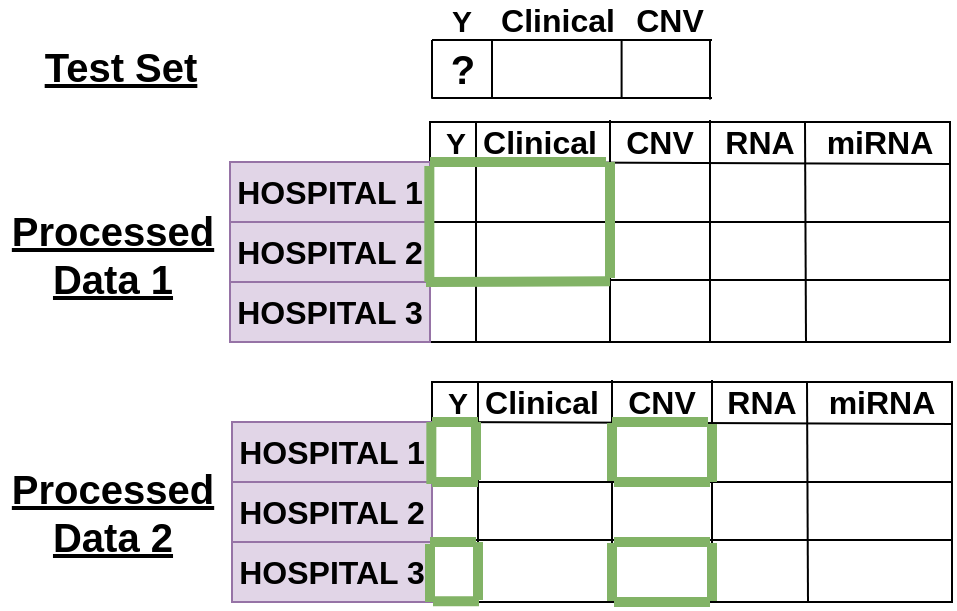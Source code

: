 <mxfile version="12.9.14" type="device"><diagram id="srIvmFoz9NXh2Hf5LhJt" name="Page-1"><mxGraphModel dx="1717" dy="928" grid="0" gridSize="10" guides="1" tooltips="1" connect="1" arrows="1" fold="1" page="0" pageScale="1" pageWidth="827" pageHeight="1169" math="0" shadow="0"><root><mxCell id="0"/><mxCell id="1" parent="0"/><mxCell id="NWik_2f0uQdhTor8QOBS-2" value="&lt;font&gt;&lt;font style=&quot;font-size: 20px&quot;&gt;&lt;b&gt;&lt;u&gt;Test Set&lt;/u&gt;&lt;/b&gt;&lt;/font&gt;&lt;br&gt;&lt;/font&gt;" style="text;html=1;align=center;verticalAlign=middle;resizable=0;points=[];autosize=1;" parent="1" vertex="1"><mxGeometry x="340" y="383" width="90" height="20" as="geometry"/></mxCell><mxCell id="NWik_2f0uQdhTor8QOBS-25" value="&lt;font&gt;&lt;font style=&quot;font-size: 20px&quot;&gt;&lt;b&gt;&lt;u&gt;Processed &lt;br&gt;Data 1&lt;/u&gt;&lt;/b&gt;&lt;/font&gt;&lt;br&gt;&lt;/font&gt;" style="text;html=1;align=center;verticalAlign=middle;resizable=0;points=[];autosize=1;" parent="1" vertex="1"><mxGeometry x="325" y="468" width="111" height="37" as="geometry"/></mxCell><mxCell id="NWik_2f0uQdhTor8QOBS-103" value="&lt;font&gt;&lt;font style=&quot;font-size: 20px&quot;&gt;&lt;b&gt;&lt;u&gt;Processed &lt;br&gt;Data 2&lt;/u&gt;&lt;/b&gt;&lt;/font&gt;&lt;br&gt;&lt;/font&gt;" style="text;html=1;align=center;verticalAlign=middle;resizable=0;points=[];autosize=1;" parent="1" vertex="1"><mxGeometry x="325" y="597.5" width="111" height="37" as="geometry"/></mxCell><mxCell id="vAyx8RiRAZr2Pih6gJxK-13" value="&lt;font style=&quot;font-size: 15px&quot;&gt;&lt;b&gt;Y&lt;/b&gt;&lt;/font&gt;" style="text;html=1;strokeColor=none;fillColor=none;align=center;verticalAlign=middle;whiteSpace=wrap;rounded=0;" vertex="1" parent="1"><mxGeometry x="541" y="360" width="30" height="20" as="geometry"/></mxCell><mxCell id="vAyx8RiRAZr2Pih6gJxK-14" value="&lt;font style=&quot;font-size: 16px&quot;&gt;&lt;b&gt;Clinical&lt;/b&gt;&lt;/font&gt;" style="text;html=1;strokeColor=none;fillColor=none;align=center;verticalAlign=middle;whiteSpace=wrap;rounded=0;" vertex="1" parent="1"><mxGeometry x="579" y="360" width="50" height="20" as="geometry"/></mxCell><mxCell id="vAyx8RiRAZr2Pih6gJxK-15" value="&lt;font style=&quot;font-size: 16px&quot;&gt;&lt;b&gt;CNV&lt;/b&gt;&lt;/font&gt;" style="text;html=1;strokeColor=none;fillColor=none;align=center;verticalAlign=middle;whiteSpace=wrap;rounded=0;" vertex="1" parent="1"><mxGeometry x="635" y="360" width="50" height="20" as="geometry"/></mxCell><mxCell id="vAyx8RiRAZr2Pih6gJxK-16" value="" style="endArrow=none;html=1;entryX=0;entryY=1;entryDx=0;entryDy=0;" edge="1" parent="1" target="vAyx8RiRAZr2Pih6gJxK-13"><mxGeometry width="50" height="50" relative="1" as="geometry"><mxPoint x="541" y="409.4" as="sourcePoint"/><mxPoint x="531" y="469.4" as="targetPoint"/></mxGeometry></mxCell><mxCell id="vAyx8RiRAZr2Pih6gJxK-17" value="" style="endArrow=none;html=1;entryX=0.75;entryY=0;entryDx=0;entryDy=0;" edge="1" parent="1"><mxGeometry width="50" height="50" relative="1" as="geometry"><mxPoint x="571" y="409.4" as="sourcePoint"/><mxPoint x="571" y="380" as="targetPoint"/></mxGeometry></mxCell><mxCell id="vAyx8RiRAZr2Pih6gJxK-18" value="" style="endArrow=none;html=1;entryX=0.75;entryY=0;entryDx=0;entryDy=0;" edge="1" parent="1"><mxGeometry width="50" height="50" relative="1" as="geometry"><mxPoint x="635.8" y="409.4" as="sourcePoint"/><mxPoint x="635.8" y="380" as="targetPoint"/></mxGeometry></mxCell><mxCell id="vAyx8RiRAZr2Pih6gJxK-19" value="" style="endArrow=none;html=1;entryX=0.75;entryY=0;entryDx=0;entryDy=0;" edge="1" parent="1"><mxGeometry width="50" height="50" relative="1" as="geometry"><mxPoint x="680" y="409.7" as="sourcePoint"/><mxPoint x="680" y="380.3" as="targetPoint"/></mxGeometry></mxCell><mxCell id="vAyx8RiRAZr2Pih6gJxK-20" value="" style="endArrow=none;html=1;" edge="1" parent="1"><mxGeometry width="50" height="50" relative="1" as="geometry"><mxPoint x="541" y="380" as="sourcePoint"/><mxPoint x="681" y="380" as="targetPoint"/></mxGeometry></mxCell><mxCell id="vAyx8RiRAZr2Pih6gJxK-22" value="" style="shape=image;html=1;verticalAlign=top;verticalLabelPosition=bottom;labelBackgroundColor=#ffffff;imageAspect=0;aspect=fixed;image=https://cdn3.iconfinder.com/data/icons/flat-actions-icons-9/512/Tick_Mark-128.png" vertex="1" parent="1"><mxGeometry x="593" y="383" width="22" height="22" as="geometry"/></mxCell><mxCell id="vAyx8RiRAZr2Pih6gJxK-23" value="" style="shape=image;html=1;verticalAlign=top;verticalLabelPosition=bottom;labelBackgroundColor=#ffffff;imageAspect=0;aspect=fixed;image=https://cdn3.iconfinder.com/data/icons/flat-actions-icons-9/512/Tick_Mark-128.png" vertex="1" parent="1"><mxGeometry x="649" y="383" width="22" height="22" as="geometry"/></mxCell><mxCell id="vAyx8RiRAZr2Pih6gJxK-24" value="&lt;font size=&quot;1&quot;&gt;&lt;b style=&quot;font-size: 20px&quot;&gt;?&lt;/b&gt;&lt;/font&gt;" style="text;html=1;align=center;verticalAlign=middle;resizable=0;points=[];autosize=1;" vertex="1" parent="1"><mxGeometry x="545" y="383" width="22" height="22" as="geometry"/></mxCell><mxCell id="vAyx8RiRAZr2Pih6gJxK-25" value="" style="rounded=0;whiteSpace=wrap;html=1;" vertex="1" parent="1"><mxGeometry x="540" y="421" width="260" height="110" as="geometry"/></mxCell><mxCell id="vAyx8RiRAZr2Pih6gJxK-26" value="" style="endArrow=none;html=1;exitX=0;exitY=1;exitDx=0;exitDy=0;" edge="1" parent="1" source="vAyx8RiRAZr2Pih6gJxK-27"><mxGeometry width="50" height="50" relative="1" as="geometry"><mxPoint x="540" y="331" as="sourcePoint"/><mxPoint x="800" y="442" as="targetPoint"/></mxGeometry></mxCell><mxCell id="vAyx8RiRAZr2Pih6gJxK-27" value="&lt;font style=&quot;font-size: 15px&quot;&gt;&lt;b&gt;Y&lt;/b&gt;&lt;/font&gt;" style="text;html=1;strokeColor=none;fillColor=none;align=center;verticalAlign=middle;whiteSpace=wrap;rounded=0;" vertex="1" parent="1"><mxGeometry x="538" y="421" width="30" height="20" as="geometry"/></mxCell><mxCell id="vAyx8RiRAZr2Pih6gJxK-28" value="&lt;font style=&quot;font-size: 16px&quot;&gt;&lt;b&gt;Clinical&lt;/b&gt;&lt;/font&gt;" style="text;html=1;strokeColor=none;fillColor=none;align=center;verticalAlign=middle;whiteSpace=wrap;rounded=0;" vertex="1" parent="1"><mxGeometry x="570" y="421" width="50" height="20" as="geometry"/></mxCell><mxCell id="vAyx8RiRAZr2Pih6gJxK-29" value="&lt;font style=&quot;font-size: 16px&quot;&gt;&lt;b&gt;CNV&lt;/b&gt;&lt;/font&gt;" style="text;html=1;strokeColor=none;fillColor=none;align=center;verticalAlign=middle;whiteSpace=wrap;rounded=0;" vertex="1" parent="1"><mxGeometry x="630" y="421" width="50" height="20" as="geometry"/></mxCell><mxCell id="vAyx8RiRAZr2Pih6gJxK-30" value="&lt;font style=&quot;font-size: 16px&quot;&gt;&lt;b&gt;miRNA&lt;/b&gt;&lt;/font&gt;" style="text;html=1;strokeColor=none;fillColor=none;align=center;verticalAlign=middle;whiteSpace=wrap;rounded=0;" vertex="1" parent="1"><mxGeometry x="740" y="421" width="50" height="20" as="geometry"/></mxCell><mxCell id="vAyx8RiRAZr2Pih6gJxK-31" value="&lt;font style=&quot;font-size: 16px&quot;&gt;&lt;b&gt;RNA&lt;/b&gt;&lt;/font&gt;" style="text;html=1;strokeColor=none;fillColor=none;align=center;verticalAlign=middle;whiteSpace=wrap;rounded=0;" vertex="1" parent="1"><mxGeometry x="680" y="421" width="50" height="20" as="geometry"/></mxCell><mxCell id="vAyx8RiRAZr2Pih6gJxK-32" value="" style="endArrow=none;html=1;" edge="1" parent="1"><mxGeometry width="50" height="50" relative="1" as="geometry"><mxPoint x="563" y="531" as="sourcePoint"/><mxPoint x="563" y="421" as="targetPoint"/></mxGeometry></mxCell><mxCell id="vAyx8RiRAZr2Pih6gJxK-33" value="" style="endArrow=none;html=1;entryX=0.75;entryY=0;entryDx=0;entryDy=0;" edge="1" parent="1"><mxGeometry width="50" height="50" relative="1" as="geometry"><mxPoint x="630" y="531" as="sourcePoint"/><mxPoint x="630" y="420" as="targetPoint"/></mxGeometry></mxCell><mxCell id="vAyx8RiRAZr2Pih6gJxK-34" value="" style="endArrow=none;html=1;entryX=0.75;entryY=0;entryDx=0;entryDy=0;" edge="1" parent="1"><mxGeometry width="50" height="50" relative="1" as="geometry"><mxPoint x="680" y="531" as="sourcePoint"/><mxPoint x="680" y="420" as="targetPoint"/></mxGeometry></mxCell><mxCell id="vAyx8RiRAZr2Pih6gJxK-35" value="" style="endArrow=none;html=1;entryX=0.75;entryY=0;entryDx=0;entryDy=0;" edge="1" parent="1"><mxGeometry width="50" height="50" relative="1" as="geometry"><mxPoint x="728" y="531" as="sourcePoint"/><mxPoint x="727.5" y="421" as="targetPoint"/></mxGeometry></mxCell><mxCell id="vAyx8RiRAZr2Pih6gJxK-36" value="&lt;font size=&quot;1&quot;&gt;&lt;b style=&quot;font-size: 16px&quot;&gt;HOSPITAL 1&lt;/b&gt;&lt;/font&gt;" style="text;html=1;strokeColor=#9673a6;fillColor=#e1d5e7;align=center;verticalAlign=middle;whiteSpace=wrap;rounded=0;" vertex="1" parent="1"><mxGeometry x="440" y="441" width="100" height="30" as="geometry"/></mxCell><mxCell id="vAyx8RiRAZr2Pih6gJxK-37" value="&lt;font size=&quot;1&quot;&gt;&lt;b style=&quot;font-size: 16px&quot;&gt;HOSPITAL 2&lt;/b&gt;&lt;/font&gt;" style="text;html=1;strokeColor=#9673a6;fillColor=#e1d5e7;align=center;verticalAlign=middle;whiteSpace=wrap;rounded=0;" vertex="1" parent="1"><mxGeometry x="440" y="471" width="100" height="30" as="geometry"/></mxCell><mxCell id="vAyx8RiRAZr2Pih6gJxK-38" value="&lt;font size=&quot;1&quot;&gt;&lt;b style=&quot;font-size: 16px&quot;&gt;HOSPITAL 3&lt;/b&gt;&lt;/font&gt;" style="text;html=1;strokeColor=#9673a6;fillColor=#e1d5e7;align=center;verticalAlign=middle;whiteSpace=wrap;rounded=0;" vertex="1" parent="1"><mxGeometry x="440" y="501" width="100" height="30" as="geometry"/></mxCell><mxCell id="vAyx8RiRAZr2Pih6gJxK-39" value="" style="endArrow=none;html=1;entryX=1;entryY=0;entryDx=0;entryDy=0;" edge="1" parent="1" target="vAyx8RiRAZr2Pih6gJxK-37"><mxGeometry width="50" height="50" relative="1" as="geometry"><mxPoint x="800" y="471" as="sourcePoint"/><mxPoint x="590" y="281" as="targetPoint"/></mxGeometry></mxCell><mxCell id="vAyx8RiRAZr2Pih6gJxK-40" value="" style="endArrow=none;html=1;entryX=1;entryY=0;entryDx=0;entryDy=0;" edge="1" parent="1"><mxGeometry width="50" height="50" relative="1" as="geometry"><mxPoint x="800" y="500" as="sourcePoint"/><mxPoint x="541" y="500" as="targetPoint"/></mxGeometry></mxCell><mxCell id="vAyx8RiRAZr2Pih6gJxK-42" value="" style="endArrow=none;html=1;strokeWidth=5;fillColor=#d5e8d4;strokeColor=#82b366;exitX=1;exitY=0;exitDx=0;exitDy=0;" edge="1" parent="1" source="vAyx8RiRAZr2Pih6gJxK-36"><mxGeometry width="50" height="50" relative="1" as="geometry"><mxPoint x="541" y="441" as="sourcePoint"/><mxPoint x="628" y="441" as="targetPoint"/></mxGeometry></mxCell><mxCell id="vAyx8RiRAZr2Pih6gJxK-43" value="" style="endArrow=none;html=1;strokeWidth=5;fillColor=#d5e8d4;strokeColor=#82b366;" edge="1" parent="1"><mxGeometry width="50" height="50" relative="1" as="geometry"><mxPoint x="630" y="499" as="sourcePoint"/><mxPoint x="630" y="441" as="targetPoint"/></mxGeometry></mxCell><mxCell id="vAyx8RiRAZr2Pih6gJxK-45" value="" style="shape=image;html=1;verticalAlign=top;verticalLabelPosition=bottom;labelBackgroundColor=#ffffff;imageAspect=0;aspect=fixed;image=https://cdn3.iconfinder.com/data/icons/flat-actions-icons-9/512/Tick_Mark-128.png" vertex="1" parent="1"><mxGeometry x="540" y="444" width="22" height="22" as="geometry"/></mxCell><mxCell id="vAyx8RiRAZr2Pih6gJxK-46" value="" style="shape=image;html=1;verticalAlign=top;verticalLabelPosition=bottom;labelBackgroundColor=#ffffff;imageAspect=0;aspect=fixed;image=https://cdn3.iconfinder.com/data/icons/flat-actions-icons-9/512/Tick_Mark-128.png" vertex="1" parent="1"><mxGeometry x="540" y="475" width="22" height="22" as="geometry"/></mxCell><mxCell id="vAyx8RiRAZr2Pih6gJxK-47" value="" style="shape=image;html=1;verticalAlign=top;verticalLabelPosition=bottom;labelBackgroundColor=#ffffff;imageAspect=0;aspect=fixed;image=https://cdn3.iconfinder.com/data/icons/flat-actions-icons-9/512/Tick_Mark-128.png" vertex="1" parent="1"><mxGeometry x="541" y="505" width="22" height="22" as="geometry"/></mxCell><mxCell id="vAyx8RiRAZr2Pih6gJxK-48" value="" style="shape=image;html=1;verticalAlign=top;verticalLabelPosition=bottom;labelBackgroundColor=#ffffff;imageAspect=0;aspect=fixed;image=https://cdn3.iconfinder.com/data/icons/flat-actions-icons-9/512/Tick_Mark-128.png" vertex="1" parent="1"><mxGeometry x="586" y="444" width="22" height="22" as="geometry"/></mxCell><mxCell id="vAyx8RiRAZr2Pih6gJxK-49" value="" style="shape=image;html=1;verticalAlign=top;verticalLabelPosition=bottom;labelBackgroundColor=#ffffff;imageAspect=0;aspect=fixed;image=https://cdn3.iconfinder.com/data/icons/flat-actions-icons-9/512/Tick_Mark-128.png" vertex="1" parent="1"><mxGeometry x="584" y="475.5" width="22" height="22" as="geometry"/></mxCell><mxCell id="vAyx8RiRAZr2Pih6gJxK-50" value="" style="shape=image;html=1;verticalAlign=top;verticalLabelPosition=bottom;labelBackgroundColor=#ffffff;imageAspect=0;aspect=fixed;image=https://cdn3.iconfinder.com/data/icons/flat-actions-icons-9/512/Tick_Mark-128.png" vertex="1" parent="1"><mxGeometry x="694" y="475" width="22" height="22" as="geometry"/></mxCell><mxCell id="vAyx8RiRAZr2Pih6gJxK-51" value="" style="shape=image;html=1;verticalAlign=top;verticalLabelPosition=bottom;labelBackgroundColor=#ffffff;imageAspect=0;aspect=fixed;image=https://cdn3.iconfinder.com/data/icons/flat-actions-icons-9/512/Tick_Mark-128.png" vertex="1" parent="1"><mxGeometry x="644" y="505" width="22" height="22" as="geometry"/></mxCell><mxCell id="vAyx8RiRAZr2Pih6gJxK-52" value="" style="shape=image;html=1;verticalAlign=top;verticalLabelPosition=bottom;labelBackgroundColor=#ffffff;imageAspect=0;aspect=fixed;image=https://cdn3.iconfinder.com/data/icons/flat-actions-icons-9/512/Tick_Mark-128.png" vertex="1" parent="1"><mxGeometry x="754" y="503" width="22" height="22" as="geometry"/></mxCell><mxCell id="vAyx8RiRAZr2Pih6gJxK-53" value="" style="shape=image;html=1;verticalAlign=top;verticalLabelPosition=bottom;labelBackgroundColor=#ffffff;imageAspect=0;aspect=fixed;image=https://cdn4.iconfinder.com/data/icons/icocentre-free-icons/114/f-cross_256-128.png" vertex="1" parent="1"><mxGeometry x="584" y="503" width="21.5" height="21.5" as="geometry"/></mxCell><mxCell id="vAyx8RiRAZr2Pih6gJxK-54" value="" style="shape=image;html=1;verticalAlign=top;verticalLabelPosition=bottom;labelBackgroundColor=#ffffff;imageAspect=0;aspect=fixed;image=https://cdn4.iconfinder.com/data/icons/icocentre-free-icons/114/f-cross_256-128.png" vertex="1" parent="1"><mxGeometry x="692.5" y="444.25" width="21.5" height="21.5" as="geometry"/></mxCell><mxCell id="vAyx8RiRAZr2Pih6gJxK-55" value="" style="shape=image;html=1;verticalAlign=top;verticalLabelPosition=bottom;labelBackgroundColor=#ffffff;imageAspect=0;aspect=fixed;image=https://cdn4.iconfinder.com/data/icons/icocentre-free-icons/114/f-cross_256-128.png" vertex="1" parent="1"><mxGeometry x="750.5" y="445.25" width="21.5" height="21.5" as="geometry"/></mxCell><mxCell id="vAyx8RiRAZr2Pih6gJxK-56" value="" style="shape=image;html=1;verticalAlign=top;verticalLabelPosition=bottom;labelBackgroundColor=#ffffff;imageAspect=0;aspect=fixed;image=https://cdn4.iconfinder.com/data/icons/icocentre-free-icons/114/f-cross_256-128.png" vertex="1" parent="1"><mxGeometry x="644" y="475.25" width="21.5" height="21.5" as="geometry"/></mxCell><mxCell id="vAyx8RiRAZr2Pih6gJxK-57" value="" style="shape=image;html=1;verticalAlign=top;verticalLabelPosition=bottom;labelBackgroundColor=#ffffff;imageAspect=0;aspect=fixed;image=https://cdn4.iconfinder.com/data/icons/icocentre-free-icons/114/f-cross_256-128.png" vertex="1" parent="1"><mxGeometry x="750.5" y="473.5" width="21.5" height="21.5" as="geometry"/></mxCell><mxCell id="vAyx8RiRAZr2Pih6gJxK-58" value="" style="shape=image;html=1;verticalAlign=top;verticalLabelPosition=bottom;labelBackgroundColor=#ffffff;imageAspect=0;aspect=fixed;image=https://cdn4.iconfinder.com/data/icons/icocentre-free-icons/114/f-cross_256-128.png" vertex="1" parent="1"><mxGeometry x="694.5" y="503.5" width="21.5" height="21.5" as="geometry"/></mxCell><mxCell id="vAyx8RiRAZr2Pih6gJxK-59" value="" style="shape=image;html=1;verticalAlign=top;verticalLabelPosition=bottom;labelBackgroundColor=#ffffff;imageAspect=0;aspect=fixed;image=https://cdn3.iconfinder.com/data/icons/flat-actions-icons-9/512/Tick_Mark-128.png" vertex="1" parent="1"><mxGeometry x="643.5" y="445" width="22" height="22" as="geometry"/></mxCell><mxCell id="vAyx8RiRAZr2Pih6gJxK-62" value="" style="endArrow=none;html=1;strokeWidth=5;fillColor=#d5e8d4;strokeColor=#82b366;" edge="1" parent="1"><mxGeometry width="50" height="50" relative="1" as="geometry"><mxPoint x="538" y="501" as="sourcePoint"/><mxPoint x="630" y="500.67" as="targetPoint"/></mxGeometry></mxCell><mxCell id="vAyx8RiRAZr2Pih6gJxK-63" value="" style="endArrow=none;html=1;" edge="1" parent="1"><mxGeometry width="50" height="50" relative="1" as="geometry"><mxPoint x="541" y="409" as="sourcePoint"/><mxPoint x="681" y="409" as="targetPoint"/></mxGeometry></mxCell><mxCell id="vAyx8RiRAZr2Pih6gJxK-99" value="" style="rounded=0;whiteSpace=wrap;html=1;" vertex="1" parent="1"><mxGeometry x="541" y="551" width="260" height="110" as="geometry"/></mxCell><mxCell id="vAyx8RiRAZr2Pih6gJxK-100" value="" style="endArrow=none;html=1;exitX=0;exitY=1;exitDx=0;exitDy=0;" edge="1" parent="1" source="vAyx8RiRAZr2Pih6gJxK-101"><mxGeometry width="50" height="50" relative="1" as="geometry"><mxPoint x="541" y="461" as="sourcePoint"/><mxPoint x="801" y="572" as="targetPoint"/></mxGeometry></mxCell><mxCell id="vAyx8RiRAZr2Pih6gJxK-101" value="&lt;font style=&quot;font-size: 15px&quot;&gt;&lt;b&gt;Y&lt;/b&gt;&lt;/font&gt;" style="text;html=1;strokeColor=none;fillColor=none;align=center;verticalAlign=middle;whiteSpace=wrap;rounded=0;" vertex="1" parent="1"><mxGeometry x="539" y="551" width="30" height="20" as="geometry"/></mxCell><mxCell id="vAyx8RiRAZr2Pih6gJxK-102" value="&lt;font style=&quot;font-size: 16px&quot;&gt;&lt;b&gt;Clinical&lt;/b&gt;&lt;/font&gt;" style="text;html=1;strokeColor=none;fillColor=none;align=center;verticalAlign=middle;whiteSpace=wrap;rounded=0;" vertex="1" parent="1"><mxGeometry x="571" y="551" width="50" height="20" as="geometry"/></mxCell><mxCell id="vAyx8RiRAZr2Pih6gJxK-103" value="&lt;font style=&quot;font-size: 16px&quot;&gt;&lt;b&gt;CNV&lt;/b&gt;&lt;/font&gt;" style="text;html=1;strokeColor=none;fillColor=none;align=center;verticalAlign=middle;whiteSpace=wrap;rounded=0;" vertex="1" parent="1"><mxGeometry x="631" y="551" width="50" height="20" as="geometry"/></mxCell><mxCell id="vAyx8RiRAZr2Pih6gJxK-104" value="&lt;font style=&quot;font-size: 16px&quot;&gt;&lt;b&gt;miRNA&lt;/b&gt;&lt;/font&gt;" style="text;html=1;strokeColor=none;fillColor=none;align=center;verticalAlign=middle;whiteSpace=wrap;rounded=0;" vertex="1" parent="1"><mxGeometry x="741" y="551" width="50" height="20" as="geometry"/></mxCell><mxCell id="vAyx8RiRAZr2Pih6gJxK-105" value="&lt;font style=&quot;font-size: 16px&quot;&gt;&lt;b&gt;RNA&lt;/b&gt;&lt;/font&gt;" style="text;html=1;strokeColor=none;fillColor=none;align=center;verticalAlign=middle;whiteSpace=wrap;rounded=0;" vertex="1" parent="1"><mxGeometry x="681" y="551" width="50" height="20" as="geometry"/></mxCell><mxCell id="vAyx8RiRAZr2Pih6gJxK-106" value="" style="endArrow=none;html=1;" edge="1" parent="1"><mxGeometry width="50" height="50" relative="1" as="geometry"><mxPoint x="564" y="661" as="sourcePoint"/><mxPoint x="564" y="551" as="targetPoint"/></mxGeometry></mxCell><mxCell id="vAyx8RiRAZr2Pih6gJxK-107" value="" style="endArrow=none;html=1;entryX=0.75;entryY=0;entryDx=0;entryDy=0;" edge="1" parent="1"><mxGeometry width="50" height="50" relative="1" as="geometry"><mxPoint x="631" y="661" as="sourcePoint"/><mxPoint x="631" y="550" as="targetPoint"/></mxGeometry></mxCell><mxCell id="vAyx8RiRAZr2Pih6gJxK-108" value="" style="endArrow=none;html=1;entryX=0.75;entryY=0;entryDx=0;entryDy=0;" edge="1" parent="1"><mxGeometry width="50" height="50" relative="1" as="geometry"><mxPoint x="681" y="661" as="sourcePoint"/><mxPoint x="681" y="550" as="targetPoint"/></mxGeometry></mxCell><mxCell id="vAyx8RiRAZr2Pih6gJxK-109" value="" style="endArrow=none;html=1;entryX=0.75;entryY=0;entryDx=0;entryDy=0;" edge="1" parent="1"><mxGeometry width="50" height="50" relative="1" as="geometry"><mxPoint x="729" y="661" as="sourcePoint"/><mxPoint x="728.5" y="551" as="targetPoint"/></mxGeometry></mxCell><mxCell id="vAyx8RiRAZr2Pih6gJxK-110" value="&lt;font size=&quot;1&quot;&gt;&lt;b style=&quot;font-size: 16px&quot;&gt;HOSPITAL 1&lt;/b&gt;&lt;/font&gt;" style="text;html=1;strokeColor=#9673a6;fillColor=#e1d5e7;align=center;verticalAlign=middle;whiteSpace=wrap;rounded=0;" vertex="1" parent="1"><mxGeometry x="441" y="571" width="100" height="30" as="geometry"/></mxCell><mxCell id="vAyx8RiRAZr2Pih6gJxK-111" value="&lt;font size=&quot;1&quot;&gt;&lt;b style=&quot;font-size: 16px&quot;&gt;HOSPITAL 2&lt;/b&gt;&lt;/font&gt;" style="text;html=1;strokeColor=#9673a6;fillColor=#e1d5e7;align=center;verticalAlign=middle;whiteSpace=wrap;rounded=0;" vertex="1" parent="1"><mxGeometry x="441" y="601" width="100" height="30" as="geometry"/></mxCell><mxCell id="vAyx8RiRAZr2Pih6gJxK-112" value="&lt;font size=&quot;1&quot;&gt;&lt;b style=&quot;font-size: 16px&quot;&gt;HOSPITAL 3&lt;/b&gt;&lt;/font&gt;" style="text;html=1;strokeColor=#9673a6;fillColor=#e1d5e7;align=center;verticalAlign=middle;whiteSpace=wrap;rounded=0;" vertex="1" parent="1"><mxGeometry x="441" y="631" width="100" height="30" as="geometry"/></mxCell><mxCell id="vAyx8RiRAZr2Pih6gJxK-113" value="" style="endArrow=none;html=1;entryX=1;entryY=0;entryDx=0;entryDy=0;" edge="1" parent="1" target="vAyx8RiRAZr2Pih6gJxK-111"><mxGeometry width="50" height="50" relative="1" as="geometry"><mxPoint x="801" y="601" as="sourcePoint"/><mxPoint x="591" y="411" as="targetPoint"/></mxGeometry></mxCell><mxCell id="vAyx8RiRAZr2Pih6gJxK-114" value="" style="endArrow=none;html=1;entryX=1;entryY=0;entryDx=0;entryDy=0;" edge="1" parent="1"><mxGeometry width="50" height="50" relative="1" as="geometry"><mxPoint x="801" y="630" as="sourcePoint"/><mxPoint x="542" y="630" as="targetPoint"/></mxGeometry></mxCell><mxCell id="vAyx8RiRAZr2Pih6gJxK-115" value="" style="endArrow=none;html=1;strokeWidth=5;fillColor=#d5e8d4;strokeColor=#82b366;" edge="1" parent="1"><mxGeometry width="50" height="50" relative="1" as="geometry"><mxPoint x="541" y="571" as="sourcePoint"/><mxPoint x="564" y="571" as="targetPoint"/></mxGeometry></mxCell><mxCell id="vAyx8RiRAZr2Pih6gJxK-116" value="" style="endArrow=none;html=1;strokeWidth=5;fillColor=#d5e8d4;strokeColor=#82b366;" edge="1" parent="1"><mxGeometry width="50" height="50" relative="1" as="geometry"><mxPoint x="563" y="600" as="sourcePoint"/><mxPoint x="563" y="571" as="targetPoint"/></mxGeometry></mxCell><mxCell id="vAyx8RiRAZr2Pih6gJxK-117" value="" style="endArrow=none;html=1;strokeWidth=5;fillColor=#d5e8d4;strokeColor=#82b366;" edge="1" parent="1"><mxGeometry width="50" height="50" relative="1" as="geometry"><mxPoint x="540.67" y="602" as="sourcePoint"/><mxPoint x="540.67" y="571" as="targetPoint"/></mxGeometry></mxCell><mxCell id="vAyx8RiRAZr2Pih6gJxK-118" value="" style="shape=image;html=1;verticalAlign=top;verticalLabelPosition=bottom;labelBackgroundColor=#ffffff;imageAspect=0;aspect=fixed;image=https://cdn3.iconfinder.com/data/icons/flat-actions-icons-9/512/Tick_Mark-128.png" vertex="1" parent="1"><mxGeometry x="541" y="574" width="22" height="22" as="geometry"/></mxCell><mxCell id="vAyx8RiRAZr2Pih6gJxK-119" value="" style="shape=image;html=1;verticalAlign=top;verticalLabelPosition=bottom;labelBackgroundColor=#ffffff;imageAspect=0;aspect=fixed;image=https://cdn3.iconfinder.com/data/icons/flat-actions-icons-9/512/Tick_Mark-128.png" vertex="1" parent="1"><mxGeometry x="541" y="605" width="22" height="22" as="geometry"/></mxCell><mxCell id="vAyx8RiRAZr2Pih6gJxK-120" value="" style="shape=image;html=1;verticalAlign=top;verticalLabelPosition=bottom;labelBackgroundColor=#ffffff;imageAspect=0;aspect=fixed;image=https://cdn3.iconfinder.com/data/icons/flat-actions-icons-9/512/Tick_Mark-128.png" vertex="1" parent="1"><mxGeometry x="542" y="635" width="22" height="22" as="geometry"/></mxCell><mxCell id="vAyx8RiRAZr2Pih6gJxK-121" value="" style="shape=image;html=1;verticalAlign=top;verticalLabelPosition=bottom;labelBackgroundColor=#ffffff;imageAspect=0;aspect=fixed;image=https://cdn3.iconfinder.com/data/icons/flat-actions-icons-9/512/Tick_Mark-128.png" vertex="1" parent="1"><mxGeometry x="587" y="574" width="22" height="22" as="geometry"/></mxCell><mxCell id="vAyx8RiRAZr2Pih6gJxK-122" value="" style="shape=image;html=1;verticalAlign=top;verticalLabelPosition=bottom;labelBackgroundColor=#ffffff;imageAspect=0;aspect=fixed;image=https://cdn3.iconfinder.com/data/icons/flat-actions-icons-9/512/Tick_Mark-128.png" vertex="1" parent="1"><mxGeometry x="585" y="605.5" width="22" height="22" as="geometry"/></mxCell><mxCell id="vAyx8RiRAZr2Pih6gJxK-123" value="" style="shape=image;html=1;verticalAlign=top;verticalLabelPosition=bottom;labelBackgroundColor=#ffffff;imageAspect=0;aspect=fixed;image=https://cdn3.iconfinder.com/data/icons/flat-actions-icons-9/512/Tick_Mark-128.png" vertex="1" parent="1"><mxGeometry x="695" y="605" width="22" height="22" as="geometry"/></mxCell><mxCell id="vAyx8RiRAZr2Pih6gJxK-124" value="" style="shape=image;html=1;verticalAlign=top;verticalLabelPosition=bottom;labelBackgroundColor=#ffffff;imageAspect=0;aspect=fixed;image=https://cdn3.iconfinder.com/data/icons/flat-actions-icons-9/512/Tick_Mark-128.png" vertex="1" parent="1"><mxGeometry x="645" y="635" width="22" height="22" as="geometry"/></mxCell><mxCell id="vAyx8RiRAZr2Pih6gJxK-125" value="" style="shape=image;html=1;verticalAlign=top;verticalLabelPosition=bottom;labelBackgroundColor=#ffffff;imageAspect=0;aspect=fixed;image=https://cdn3.iconfinder.com/data/icons/flat-actions-icons-9/512/Tick_Mark-128.png" vertex="1" parent="1"><mxGeometry x="755" y="633" width="22" height="22" as="geometry"/></mxCell><mxCell id="vAyx8RiRAZr2Pih6gJxK-126" value="" style="shape=image;html=1;verticalAlign=top;verticalLabelPosition=bottom;labelBackgroundColor=#ffffff;imageAspect=0;aspect=fixed;image=https://cdn4.iconfinder.com/data/icons/icocentre-free-icons/114/f-cross_256-128.png" vertex="1" parent="1"><mxGeometry x="585" y="633" width="21.5" height="21.5" as="geometry"/></mxCell><mxCell id="vAyx8RiRAZr2Pih6gJxK-127" value="" style="shape=image;html=1;verticalAlign=top;verticalLabelPosition=bottom;labelBackgroundColor=#ffffff;imageAspect=0;aspect=fixed;image=https://cdn4.iconfinder.com/data/icons/icocentre-free-icons/114/f-cross_256-128.png" vertex="1" parent="1"><mxGeometry x="693.5" y="574.25" width="21.5" height="21.5" as="geometry"/></mxCell><mxCell id="vAyx8RiRAZr2Pih6gJxK-128" value="" style="shape=image;html=1;verticalAlign=top;verticalLabelPosition=bottom;labelBackgroundColor=#ffffff;imageAspect=0;aspect=fixed;image=https://cdn4.iconfinder.com/data/icons/icocentre-free-icons/114/f-cross_256-128.png" vertex="1" parent="1"><mxGeometry x="751.5" y="575.25" width="21.5" height="21.5" as="geometry"/></mxCell><mxCell id="vAyx8RiRAZr2Pih6gJxK-129" value="" style="shape=image;html=1;verticalAlign=top;verticalLabelPosition=bottom;labelBackgroundColor=#ffffff;imageAspect=0;aspect=fixed;image=https://cdn4.iconfinder.com/data/icons/icocentre-free-icons/114/f-cross_256-128.png" vertex="1" parent="1"><mxGeometry x="645" y="605.25" width="21.5" height="21.5" as="geometry"/></mxCell><mxCell id="vAyx8RiRAZr2Pih6gJxK-130" value="" style="shape=image;html=1;verticalAlign=top;verticalLabelPosition=bottom;labelBackgroundColor=#ffffff;imageAspect=0;aspect=fixed;image=https://cdn4.iconfinder.com/data/icons/icocentre-free-icons/114/f-cross_256-128.png" vertex="1" parent="1"><mxGeometry x="751.5" y="603.5" width="21.5" height="21.5" as="geometry"/></mxCell><mxCell id="vAyx8RiRAZr2Pih6gJxK-131" value="" style="shape=image;html=1;verticalAlign=top;verticalLabelPosition=bottom;labelBackgroundColor=#ffffff;imageAspect=0;aspect=fixed;image=https://cdn4.iconfinder.com/data/icons/icocentre-free-icons/114/f-cross_256-128.png" vertex="1" parent="1"><mxGeometry x="695.5" y="633.5" width="21.5" height="21.5" as="geometry"/></mxCell><mxCell id="vAyx8RiRAZr2Pih6gJxK-132" value="" style="shape=image;html=1;verticalAlign=top;verticalLabelPosition=bottom;labelBackgroundColor=#ffffff;imageAspect=0;aspect=fixed;image=https://cdn3.iconfinder.com/data/icons/flat-actions-icons-9/512/Tick_Mark-128.png" vertex="1" parent="1"><mxGeometry x="644.5" y="575" width="22" height="22" as="geometry"/></mxCell><mxCell id="vAyx8RiRAZr2Pih6gJxK-133" value="" style="endArrow=none;html=1;strokeWidth=5;fillColor=#d5e8d4;strokeColor=#82b366;" edge="1" parent="1"><mxGeometry width="50" height="50" relative="1" as="geometry"><mxPoint x="541" y="601" as="sourcePoint"/><mxPoint x="564" y="601" as="targetPoint"/></mxGeometry></mxCell><mxCell id="vAyx8RiRAZr2Pih6gJxK-134" value="" style="endArrow=none;html=1;strokeWidth=5;fillColor=#d5e8d4;strokeColor=#82b366;" edge="1" parent="1"><mxGeometry width="50" height="50" relative="1" as="geometry"><mxPoint x="539.67" y="501" as="sourcePoint"/><mxPoint x="539.67" y="443" as="targetPoint"/></mxGeometry></mxCell><mxCell id="vAyx8RiRAZr2Pih6gJxK-135" value="" style="endArrow=none;html=1;strokeWidth=5;fillColor=#d5e8d4;strokeColor=#82b366;" edge="1" parent="1"><mxGeometry width="50" height="50" relative="1" as="geometry"><mxPoint x="541.5" y="660.67" as="sourcePoint"/><mxPoint x="564.5" y="660.67" as="targetPoint"/></mxGeometry></mxCell><mxCell id="vAyx8RiRAZr2Pih6gJxK-136" value="" style="endArrow=none;html=1;strokeWidth=5;fillColor=#d5e8d4;strokeColor=#82b366;" edge="1" parent="1"><mxGeometry width="50" height="50" relative="1" as="geometry"><mxPoint x="540" y="631" as="sourcePoint"/><mxPoint x="563" y="631" as="targetPoint"/></mxGeometry></mxCell><mxCell id="vAyx8RiRAZr2Pih6gJxK-137" value="" style="endArrow=none;html=1;strokeWidth=5;fillColor=#d5e8d4;strokeColor=#82b366;" edge="1" parent="1"><mxGeometry width="50" height="50" relative="1" as="geometry"><mxPoint x="632" y="661" as="sourcePoint"/><mxPoint x="680" y="661" as="targetPoint"/></mxGeometry></mxCell><mxCell id="vAyx8RiRAZr2Pih6gJxK-138" value="" style="endArrow=none;html=1;strokeWidth=5;fillColor=#d5e8d4;strokeColor=#82b366;" edge="1" parent="1"><mxGeometry width="50" height="50" relative="1" as="geometry"><mxPoint x="540" y="661" as="sourcePoint"/><mxPoint x="540" y="632" as="targetPoint"/></mxGeometry></mxCell><mxCell id="vAyx8RiRAZr2Pih6gJxK-139" value="" style="endArrow=none;html=1;strokeWidth=5;fillColor=#d5e8d4;strokeColor=#82b366;" edge="1" parent="1"><mxGeometry width="50" height="50" relative="1" as="geometry"><mxPoint x="564" y="660" as="sourcePoint"/><mxPoint x="564" y="631" as="targetPoint"/></mxGeometry></mxCell><mxCell id="vAyx8RiRAZr2Pih6gJxK-140" value="" style="endArrow=none;html=1;strokeWidth=5;fillColor=#d5e8d4;strokeColor=#82b366;" edge="1" parent="1"><mxGeometry width="50" height="50" relative="1" as="geometry"><mxPoint x="631" y="660.5" as="sourcePoint"/><mxPoint x="631" y="631.5" as="targetPoint"/></mxGeometry></mxCell><mxCell id="vAyx8RiRAZr2Pih6gJxK-141" value="" style="endArrow=none;html=1;strokeWidth=5;fillColor=#d5e8d4;strokeColor=#82b366;" edge="1" parent="1"><mxGeometry width="50" height="50" relative="1" as="geometry"><mxPoint x="681" y="660.5" as="sourcePoint"/><mxPoint x="681" y="631.5" as="targetPoint"/></mxGeometry></mxCell><mxCell id="vAyx8RiRAZr2Pih6gJxK-142" value="" style="endArrow=none;html=1;strokeWidth=5;fillColor=#d5e8d4;strokeColor=#82b366;" edge="1" parent="1"><mxGeometry width="50" height="50" relative="1" as="geometry"><mxPoint x="681" y="601" as="sourcePoint"/><mxPoint x="681" y="572" as="targetPoint"/></mxGeometry></mxCell><mxCell id="vAyx8RiRAZr2Pih6gJxK-143" value="" style="endArrow=none;html=1;strokeWidth=5;fillColor=#d5e8d4;strokeColor=#82b366;" edge="1" parent="1"><mxGeometry width="50" height="50" relative="1" as="geometry"><mxPoint x="631" y="600.5" as="sourcePoint"/><mxPoint x="631" y="571.5" as="targetPoint"/></mxGeometry></mxCell><mxCell id="vAyx8RiRAZr2Pih6gJxK-144" value="" style="endArrow=none;html=1;strokeWidth=5;fillColor=#d5e8d4;strokeColor=#82b366;" edge="1" parent="1"><mxGeometry width="50" height="50" relative="1" as="geometry"><mxPoint x="631" y="571" as="sourcePoint"/><mxPoint x="679" y="571" as="targetPoint"/></mxGeometry></mxCell><mxCell id="vAyx8RiRAZr2Pih6gJxK-145" value="" style="endArrow=none;html=1;strokeWidth=5;fillColor=#d5e8d4;strokeColor=#82b366;" edge="1" parent="1"><mxGeometry width="50" height="50" relative="1" as="geometry"><mxPoint x="632" y="601" as="sourcePoint"/><mxPoint x="680" y="601" as="targetPoint"/></mxGeometry></mxCell><mxCell id="vAyx8RiRAZr2Pih6gJxK-146" value="" style="endArrow=none;html=1;strokeWidth=5;fillColor=#d5e8d4;strokeColor=#82b366;" edge="1" parent="1"><mxGeometry width="50" height="50" relative="1" as="geometry"><mxPoint x="632" y="631" as="sourcePoint"/><mxPoint x="680" y="631" as="targetPoint"/></mxGeometry></mxCell></root></mxGraphModel></diagram></mxfile>